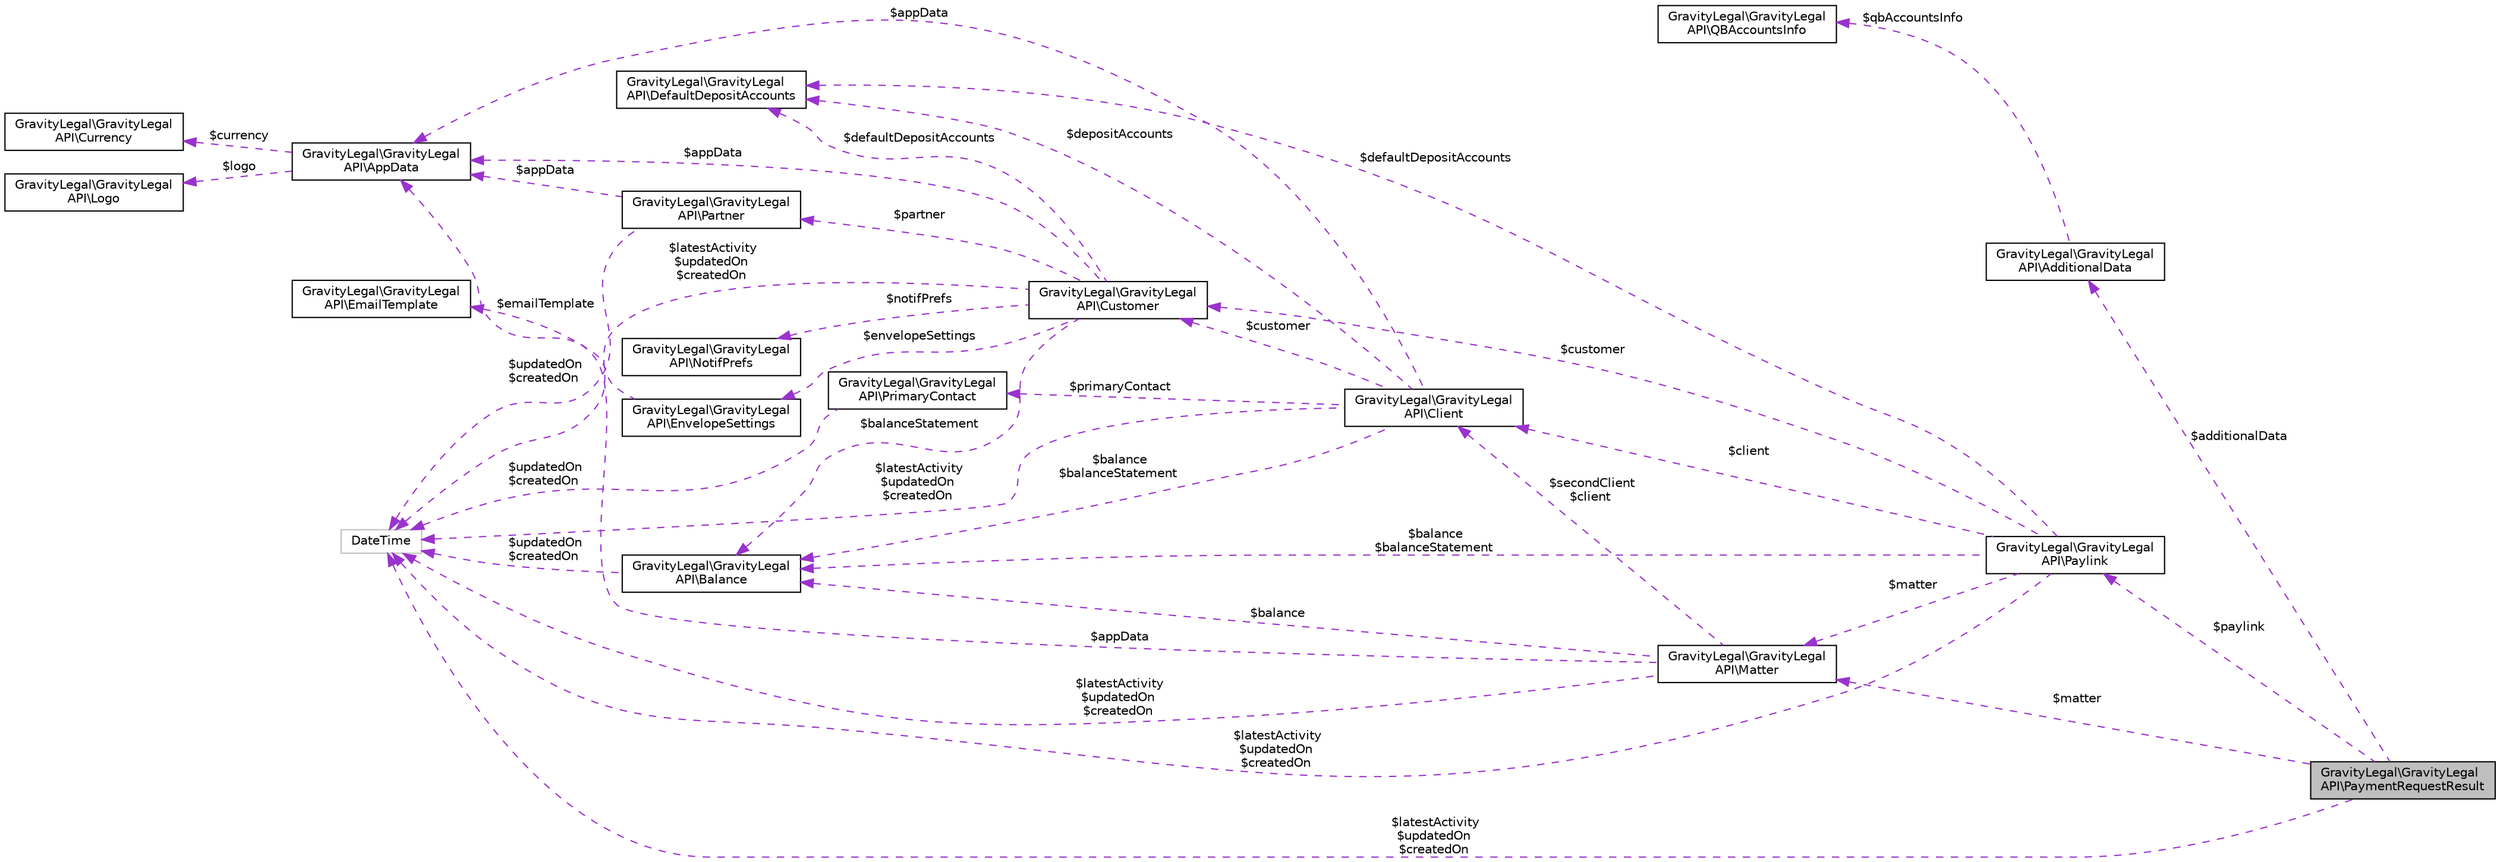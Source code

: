 digraph "GravityLegal\GravityLegalAPI\PaymentRequestResult"
{
 // LATEX_PDF_SIZE
  edge [fontname="Helvetica",fontsize="10",labelfontname="Helvetica",labelfontsize="10"];
  node [fontname="Helvetica",fontsize="10",shape=record];
  rankdir="LR";
  Node1 [label="GravityLegal\\GravityLegal\lAPI\\PaymentRequestResult",height=0.2,width=0.4,color="black", fillcolor="grey75", style="filled", fontcolor="black",tooltip="The payment request result."];
  Node2 -> Node1 [dir="back",color="darkorchid3",fontsize="10",style="dashed",label=" $matter" ];
  Node2 [label="GravityLegal\\GravityLegal\lAPI\\Matter",height=0.2,width=0.4,color="black", fillcolor="white", style="filled",URL="$classGravityLegal_1_1GravityLegalAPI_1_1Matter.html",tooltip=" "];
  Node3 -> Node2 [dir="back",color="darkorchid3",fontsize="10",style="dashed",label=" $latestActivity\n$updatedOn\n$createdOn" ];
  Node3 [label="DateTime",height=0.2,width=0.4,color="grey75", fillcolor="white", style="filled",tooltip=" "];
  Node4 -> Node2 [dir="back",color="darkorchid3",fontsize="10",style="dashed",label=" $balance" ];
  Node4 [label="GravityLegal\\GravityLegal\lAPI\\Balance",height=0.2,width=0.4,color="black", fillcolor="white", style="filled",URL="$classGravityLegal_1_1GravityLegalAPI_1_1Balance.html",tooltip=" "];
  Node3 -> Node4 [dir="back",color="darkorchid3",fontsize="10",style="dashed",label=" $updatedOn\n$createdOn" ];
  Node5 -> Node2 [dir="back",color="darkorchid3",fontsize="10",style="dashed",label=" $appData" ];
  Node5 [label="GravityLegal\\GravityLegal\lAPI\\AppData",height=0.2,width=0.4,color="black", fillcolor="white", style="filled",URL="$classGravityLegal_1_1GravityLegalAPI_1_1AppData.html",tooltip=" "];
  Node6 -> Node5 [dir="back",color="darkorchid3",fontsize="10",style="dashed",label=" $currency" ];
  Node6 [label="GravityLegal\\GravityLegal\lAPI\\Currency",height=0.2,width=0.4,color="black", fillcolor="white", style="filled",URL="$classGravityLegal_1_1GravityLegalAPI_1_1Currency.html",tooltip=" "];
  Node7 -> Node5 [dir="back",color="darkorchid3",fontsize="10",style="dashed",label=" $logo" ];
  Node7 [label="GravityLegal\\GravityLegal\lAPI\\Logo",height=0.2,width=0.4,color="black", fillcolor="white", style="filled",URL="$classGravityLegal_1_1GravityLegalAPI_1_1Logo.html",tooltip=" "];
  Node8 -> Node2 [dir="back",color="darkorchid3",fontsize="10",style="dashed",label=" $secondClient\n$client" ];
  Node8 [label="GravityLegal\\GravityLegal\lAPI\\Client",height=0.2,width=0.4,color="black", fillcolor="white", style="filled",URL="$classGravityLegal_1_1GravityLegalAPI_1_1Client.html",tooltip=" "];
  Node9 -> Node8 [dir="back",color="darkorchid3",fontsize="10",style="dashed",label=" $primaryContact" ];
  Node9 [label="GravityLegal\\GravityLegal\lAPI\\PrimaryContact",height=0.2,width=0.4,color="black", fillcolor="white", style="filled",URL="$classGravityLegal_1_1GravityLegalAPI_1_1PrimaryContact.html",tooltip=" "];
  Node3 -> Node9 [dir="back",color="darkorchid3",fontsize="10",style="dashed",label=" $updatedOn\n$createdOn" ];
  Node10 -> Node8 [dir="back",color="darkorchid3",fontsize="10",style="dashed",label=" $depositAccounts" ];
  Node10 [label="GravityLegal\\GravityLegal\lAPI\\DefaultDepositAccounts",height=0.2,width=0.4,color="black", fillcolor="white", style="filled",URL="$classGravityLegal_1_1GravityLegalAPI_1_1DefaultDepositAccounts.html",tooltip=" "];
  Node3 -> Node8 [dir="back",color="darkorchid3",fontsize="10",style="dashed",label=" $latestActivity\n$updatedOn\n$createdOn" ];
  Node4 -> Node8 [dir="back",color="darkorchid3",fontsize="10",style="dashed",label=" $balance\n$balanceStatement" ];
  Node5 -> Node8 [dir="back",color="darkorchid3",fontsize="10",style="dashed",label=" $appData" ];
  Node11 -> Node8 [dir="back",color="darkorchid3",fontsize="10",style="dashed",label=" $customer" ];
  Node11 [label="GravityLegal\\GravityLegal\lAPI\\Customer",height=0.2,width=0.4,color="black", fillcolor="white", style="filled",URL="$classGravityLegal_1_1GravityLegalAPI_1_1Customer.html",tooltip=" "];
  Node10 -> Node11 [dir="back",color="darkorchid3",fontsize="10",style="dashed",label=" $defaultDepositAccounts" ];
  Node12 -> Node11 [dir="back",color="darkorchid3",fontsize="10",style="dashed",label=" $notifPrefs" ];
  Node12 [label="GravityLegal\\GravityLegal\lAPI\\NotifPrefs",height=0.2,width=0.4,color="black", fillcolor="white", style="filled",URL="$classGravityLegal_1_1GravityLegalAPI_1_1NotifPrefs.html",tooltip=" "];
  Node3 -> Node11 [dir="back",color="darkorchid3",fontsize="10",style="dashed",label=" $latestActivity\n$updatedOn\n$createdOn" ];
  Node13 -> Node11 [dir="back",color="darkorchid3",fontsize="10",style="dashed",label=" $envelopeSettings" ];
  Node13 [label="GravityLegal\\GravityLegal\lAPI\\EnvelopeSettings",height=0.2,width=0.4,color="black", fillcolor="white", style="filled",URL="$classGravityLegal_1_1GravityLegalAPI_1_1EnvelopeSettings.html",tooltip=" "];
  Node14 -> Node13 [dir="back",color="darkorchid3",fontsize="10",style="dashed",label=" $emailTemplate" ];
  Node14 [label="GravityLegal\\GravityLegal\lAPI\\EmailTemplate",height=0.2,width=0.4,color="black", fillcolor="white", style="filled",URL="$classGravityLegal_1_1GravityLegalAPI_1_1EmailTemplate.html",tooltip=" "];
  Node4 -> Node11 [dir="back",color="darkorchid3",fontsize="10",style="dashed",label=" $balanceStatement" ];
  Node5 -> Node11 [dir="back",color="darkorchid3",fontsize="10",style="dashed",label=" $appData" ];
  Node15 -> Node11 [dir="back",color="darkorchid3",fontsize="10",style="dashed",label=" $partner" ];
  Node15 [label="GravityLegal\\GravityLegal\lAPI\\Partner",height=0.2,width=0.4,color="black", fillcolor="white", style="filled",URL="$classGravityLegal_1_1GravityLegalAPI_1_1Partner.html",tooltip=" "];
  Node3 -> Node15 [dir="back",color="darkorchid3",fontsize="10",style="dashed",label=" $updatedOn\n$createdOn" ];
  Node5 -> Node15 [dir="back",color="darkorchid3",fontsize="10",style="dashed",label=" $appData" ];
  Node16 -> Node1 [dir="back",color="darkorchid3",fontsize="10",style="dashed",label=" $additionalData" ];
  Node16 [label="GravityLegal\\GravityLegal\lAPI\\AdditionalData",height=0.2,width=0.4,color="black", fillcolor="white", style="filled",URL="$classGravityLegal_1_1GravityLegalAPI_1_1AdditionalData.html",tooltip=" "];
  Node17 -> Node16 [dir="back",color="darkorchid3",fontsize="10",style="dashed",label=" $qbAccountsInfo" ];
  Node17 [label="GravityLegal\\GravityLegal\lAPI\\QBAccountsInfo",height=0.2,width=0.4,color="black", fillcolor="white", style="filled",URL="$classGravityLegal_1_1GravityLegalAPI_1_1QBAccountsInfo.html",tooltip=" "];
  Node3 -> Node1 [dir="back",color="darkorchid3",fontsize="10",style="dashed",label=" $latestActivity\n$updatedOn\n$createdOn" ];
  Node18 -> Node1 [dir="back",color="darkorchid3",fontsize="10",style="dashed",label=" $paylink" ];
  Node18 [label="GravityLegal\\GravityLegal\lAPI\\Paylink",height=0.2,width=0.4,color="black", fillcolor="white", style="filled",URL="$classGravityLegal_1_1GravityLegalAPI_1_1Paylink.html",tooltip=" "];
  Node10 -> Node18 [dir="back",color="darkorchid3",fontsize="10",style="dashed",label=" $defaultDepositAccounts" ];
  Node2 -> Node18 [dir="back",color="darkorchid3",fontsize="10",style="dashed",label=" $matter" ];
  Node3 -> Node18 [dir="back",color="darkorchid3",fontsize="10",style="dashed",label=" $latestActivity\n$updatedOn\n$createdOn" ];
  Node4 -> Node18 [dir="back",color="darkorchid3",fontsize="10",style="dashed",label=" $balance\n$balanceStatement" ];
  Node11 -> Node18 [dir="back",color="darkorchid3",fontsize="10",style="dashed",label=" $customer" ];
  Node8 -> Node18 [dir="back",color="darkorchid3",fontsize="10",style="dashed",label=" $client" ];
}
